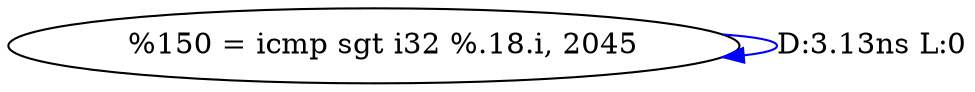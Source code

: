 digraph {
Node0x3749980[label="  %150 = icmp sgt i32 %.18.i, 2045"];
Node0x3749980 -> Node0x3749980[label="D:3.13ns L:0",color=blue];
}
